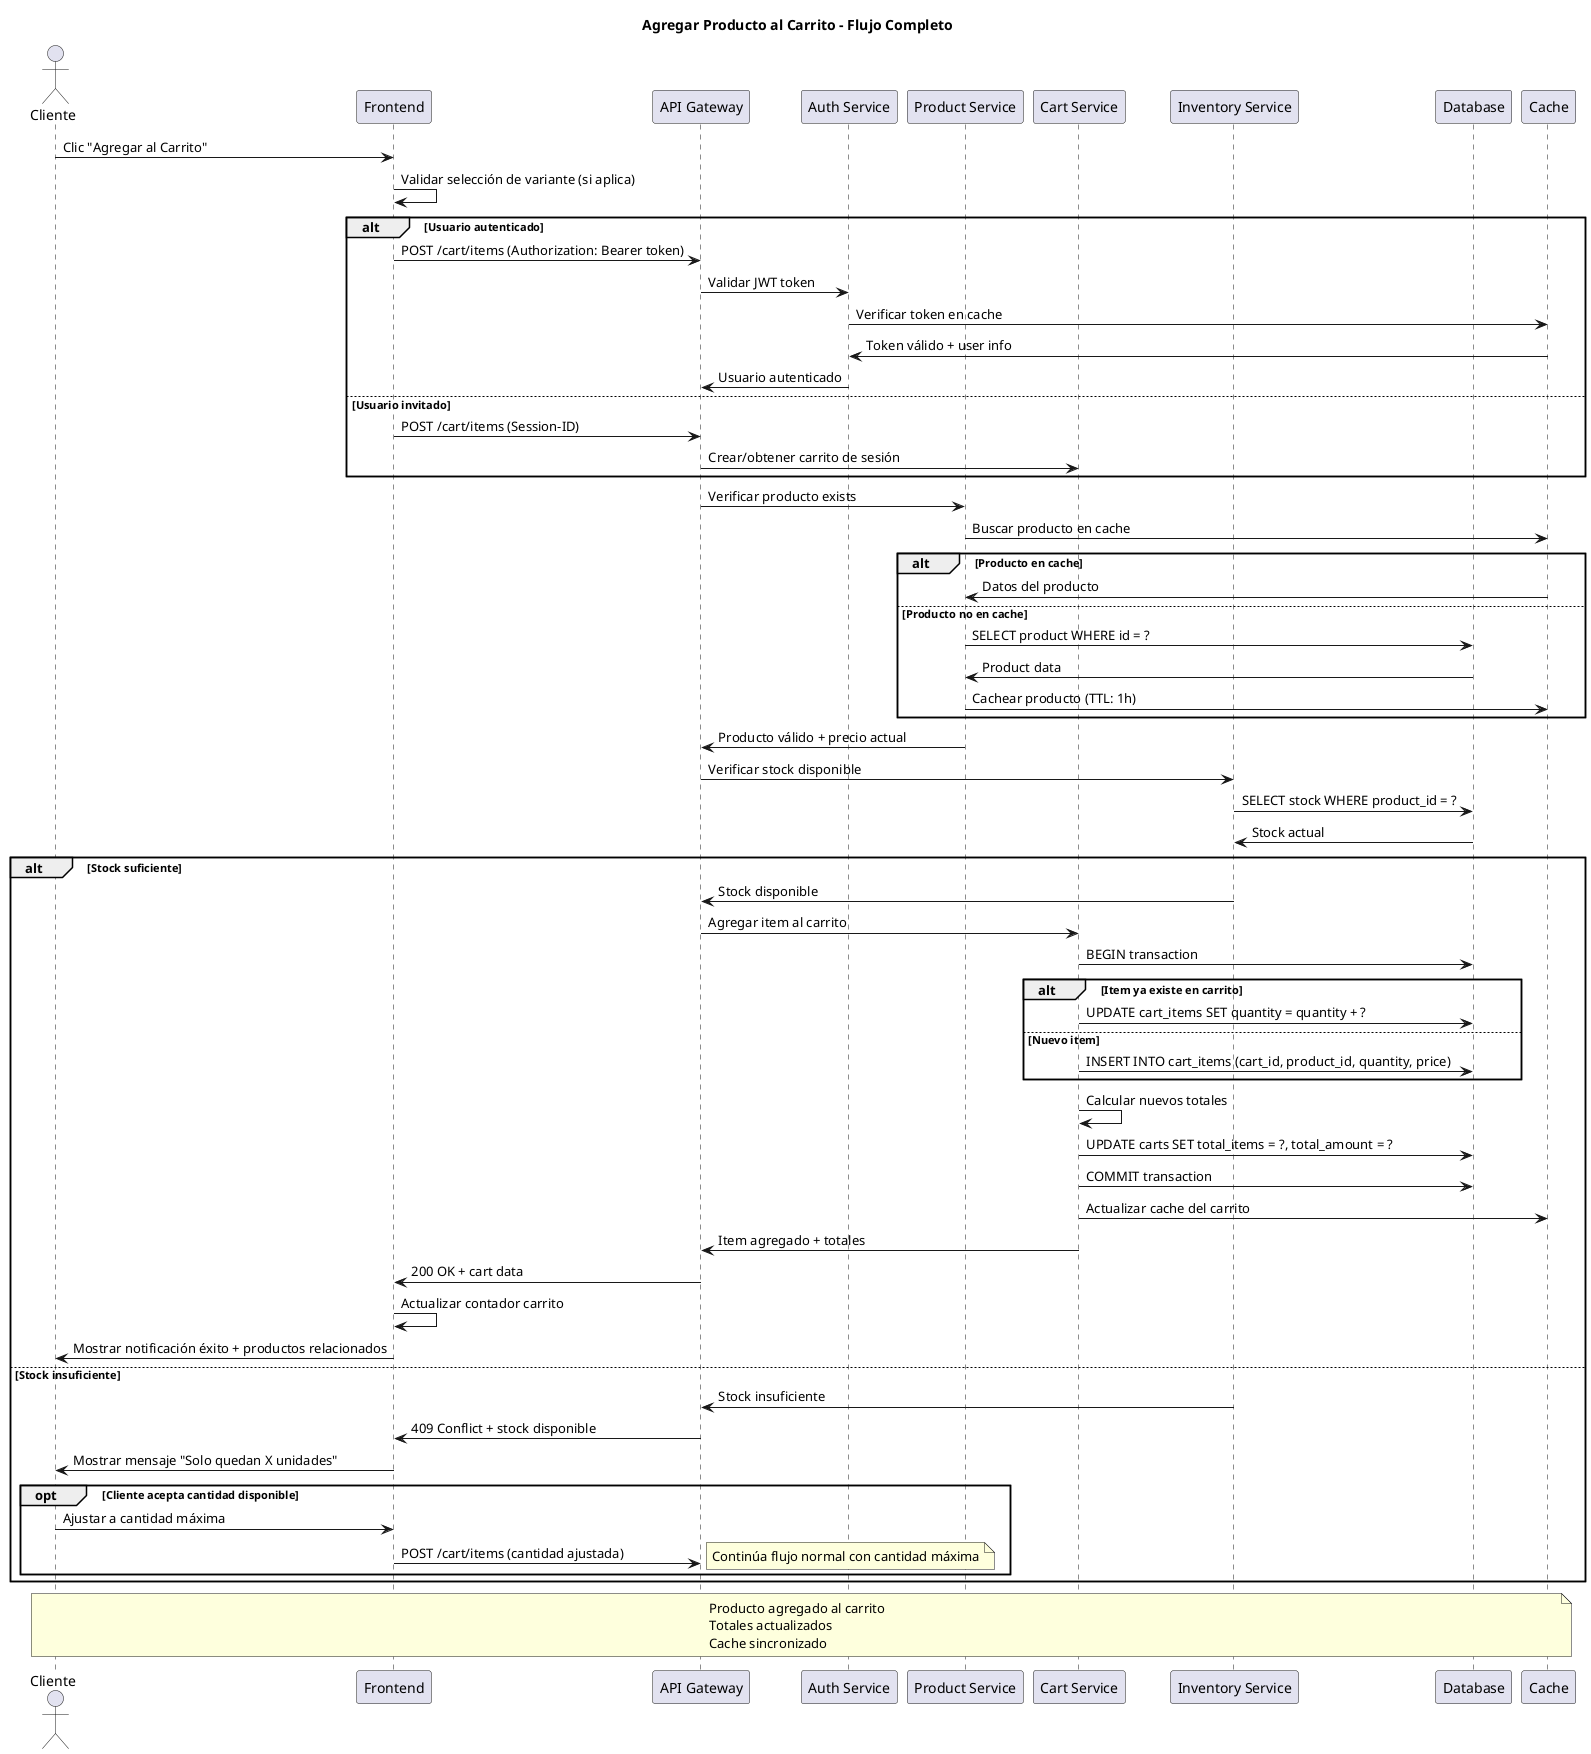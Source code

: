 @startuml Sequence_Add_To_Cart

actor "Cliente" as Customer
participant "Frontend" as Frontend
participant "API Gateway" as Gateway
participant "Auth Service" as AuthSvc
participant "Product Service" as ProductSvc
participant "Cart Service" as CartSvc
participant "Inventory Service" as InventorySvc
participant "Database" as DB
participant "Cache" as Redis

title Agregar Producto al Carrito - Flujo Completo

Customer -> Frontend: Clic "Agregar al Carrito"
Frontend -> Frontend: Validar selección de variante (si aplica)

alt Usuario autenticado
    Frontend -> Gateway: POST /cart/items (Authorization: Bearer token)
    Gateway -> AuthSvc: Validar JWT token
    AuthSvc -> Redis: Verificar token en cache
    Redis -> AuthSvc: Token válido + user info
    AuthSvc -> Gateway: Usuario autenticado
else Usuario invitado
    Frontend -> Gateway: POST /cart/items (Session-ID)
    Gateway -> CartSvc: Crear/obtener carrito de sesión
end

Gateway -> ProductSvc: Verificar producto exists
ProductSvc -> Redis: Buscar producto en cache
alt Producto en cache
    Redis -> ProductSvc: Datos del producto
else Producto no en cache
    ProductSvc -> DB: SELECT product WHERE id = ?
    DB -> ProductSvc: Product data
    ProductSvc -> Redis: Cachear producto (TTL: 1h)
end

ProductSvc -> Gateway: Producto válido + precio actual

Gateway -> InventorySvc: Verificar stock disponible
InventorySvc -> DB: SELECT stock WHERE product_id = ?
DB -> InventorySvc: Stock actual

alt Stock suficiente
    InventorySvc -> Gateway: Stock disponible
    
    Gateway -> CartSvc: Agregar item al carrito
    CartSvc -> DB: BEGIN transaction
    
    alt Item ya existe en carrito
        CartSvc -> DB: UPDATE cart_items SET quantity = quantity + ?
    else Nuevo item
        CartSvc -> DB: INSERT INTO cart_items (cart_id, product_id, quantity, price)
    end
    
    CartSvc -> CartSvc: Calcular nuevos totales
    CartSvc -> DB: UPDATE carts SET total_items = ?, total_amount = ?
    CartSvc -> DB: COMMIT transaction
    
    CartSvc -> Redis: Actualizar cache del carrito
    CartSvc -> Gateway: Item agregado + totales
    Gateway -> Frontend: 200 OK + cart data
    Frontend -> Frontend: Actualizar contador carrito
    Frontend -> Customer: Mostrar notificación éxito + productos relacionados

else Stock insuficiente
    InventorySvc -> Gateway: Stock insuficiente
    Gateway -> Frontend: 409 Conflict + stock disponible
    Frontend -> Customer: Mostrar mensaje "Solo quedan X unidades"
    
    opt Cliente acepta cantidad disponible
        Customer -> Frontend: Ajustar a cantidad máxima
        Frontend -> Gateway: POST /cart/items (cantidad ajustada)
        note right: Continúa flujo normal con cantidad máxima
    end
end

note over Customer, Redis: Producto agregado al carrito\nTotales actualizados\nCache sincronizado

@enduml